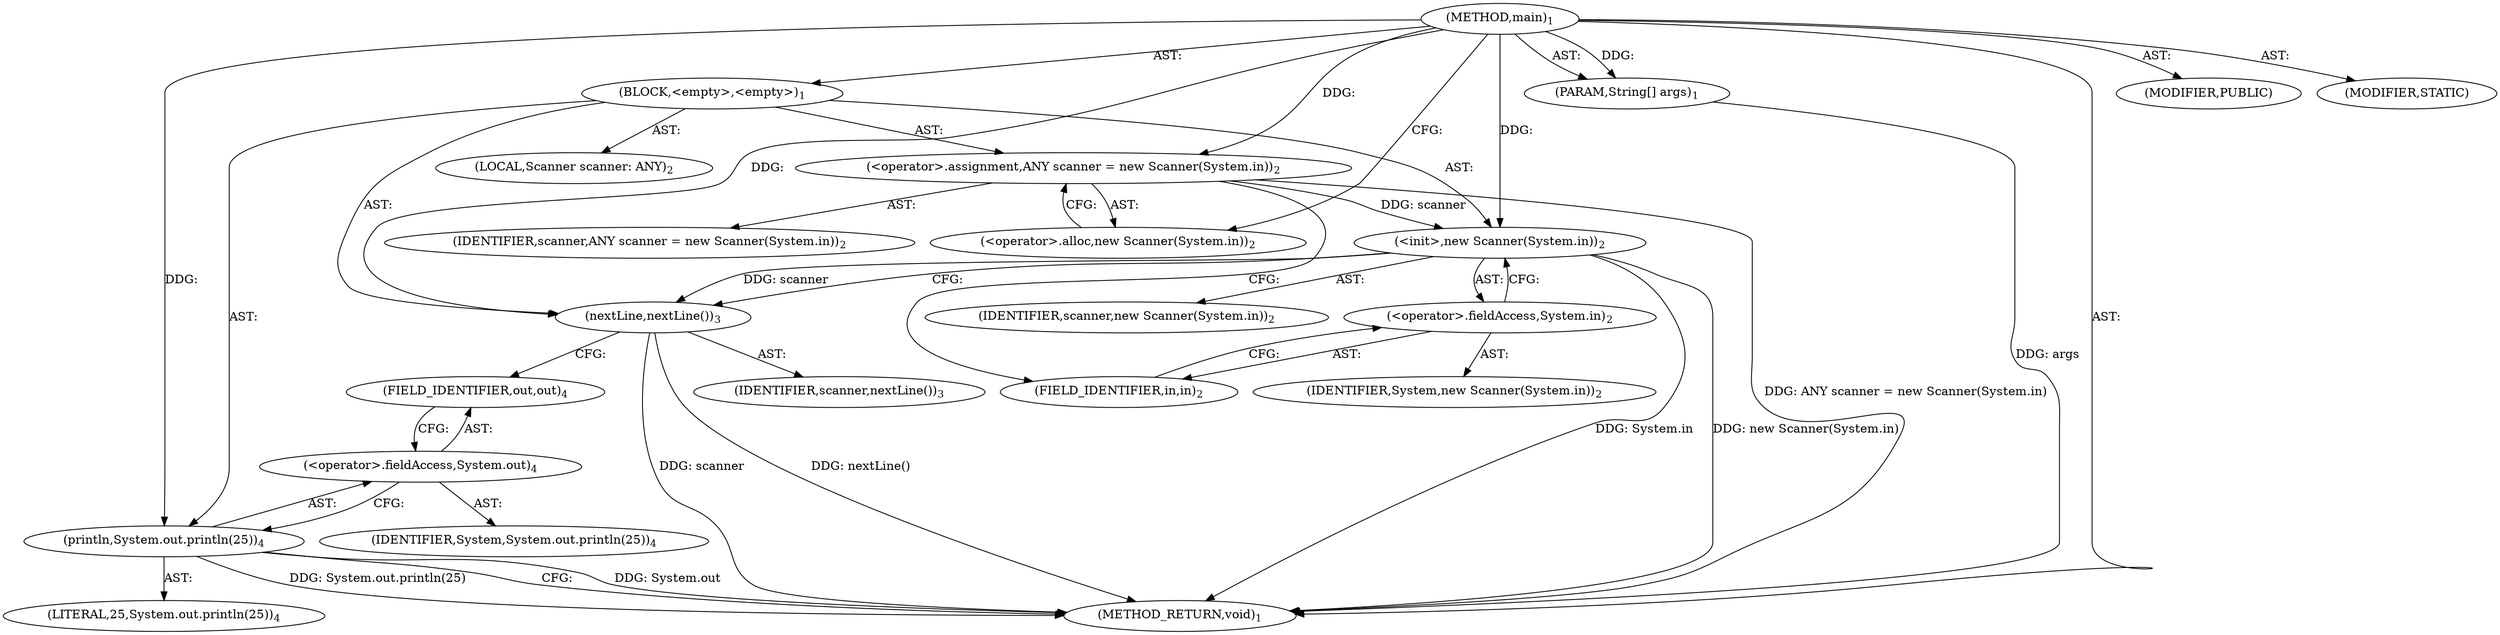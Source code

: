 digraph "main" {  
"19" [label = <(METHOD,main)<SUB>1</SUB>> ]
"20" [label = <(PARAM,String[] args)<SUB>1</SUB>> ]
"21" [label = <(BLOCK,&lt;empty&gt;,&lt;empty&gt;)<SUB>1</SUB>> ]
"4" [label = <(LOCAL,Scanner scanner: ANY)<SUB>2</SUB>> ]
"22" [label = <(&lt;operator&gt;.assignment,ANY scanner = new Scanner(System.in))<SUB>2</SUB>> ]
"23" [label = <(IDENTIFIER,scanner,ANY scanner = new Scanner(System.in))<SUB>2</SUB>> ]
"24" [label = <(&lt;operator&gt;.alloc,new Scanner(System.in))<SUB>2</SUB>> ]
"25" [label = <(&lt;init&gt;,new Scanner(System.in))<SUB>2</SUB>> ]
"3" [label = <(IDENTIFIER,scanner,new Scanner(System.in))<SUB>2</SUB>> ]
"26" [label = <(&lt;operator&gt;.fieldAccess,System.in)<SUB>2</SUB>> ]
"27" [label = <(IDENTIFIER,System,new Scanner(System.in))<SUB>2</SUB>> ]
"28" [label = <(FIELD_IDENTIFIER,in,in)<SUB>2</SUB>> ]
"29" [label = <(nextLine,nextLine())<SUB>3</SUB>> ]
"30" [label = <(IDENTIFIER,scanner,nextLine())<SUB>3</SUB>> ]
"31" [label = <(println,System.out.println(25))<SUB>4</SUB>> ]
"32" [label = <(&lt;operator&gt;.fieldAccess,System.out)<SUB>4</SUB>> ]
"33" [label = <(IDENTIFIER,System,System.out.println(25))<SUB>4</SUB>> ]
"34" [label = <(FIELD_IDENTIFIER,out,out)<SUB>4</SUB>> ]
"35" [label = <(LITERAL,25,System.out.println(25))<SUB>4</SUB>> ]
"36" [label = <(MODIFIER,PUBLIC)> ]
"37" [label = <(MODIFIER,STATIC)> ]
"38" [label = <(METHOD_RETURN,void)<SUB>1</SUB>> ]
  "19" -> "20"  [ label = "AST: "] 
  "19" -> "21"  [ label = "AST: "] 
  "19" -> "36"  [ label = "AST: "] 
  "19" -> "37"  [ label = "AST: "] 
  "19" -> "38"  [ label = "AST: "] 
  "21" -> "4"  [ label = "AST: "] 
  "21" -> "22"  [ label = "AST: "] 
  "21" -> "25"  [ label = "AST: "] 
  "21" -> "29"  [ label = "AST: "] 
  "21" -> "31"  [ label = "AST: "] 
  "22" -> "23"  [ label = "AST: "] 
  "22" -> "24"  [ label = "AST: "] 
  "25" -> "3"  [ label = "AST: "] 
  "25" -> "26"  [ label = "AST: "] 
  "26" -> "27"  [ label = "AST: "] 
  "26" -> "28"  [ label = "AST: "] 
  "29" -> "30"  [ label = "AST: "] 
  "31" -> "32"  [ label = "AST: "] 
  "31" -> "35"  [ label = "AST: "] 
  "32" -> "33"  [ label = "AST: "] 
  "32" -> "34"  [ label = "AST: "] 
  "22" -> "28"  [ label = "CFG: "] 
  "25" -> "29"  [ label = "CFG: "] 
  "29" -> "34"  [ label = "CFG: "] 
  "31" -> "38"  [ label = "CFG: "] 
  "24" -> "22"  [ label = "CFG: "] 
  "26" -> "25"  [ label = "CFG: "] 
  "32" -> "31"  [ label = "CFG: "] 
  "28" -> "26"  [ label = "CFG: "] 
  "34" -> "32"  [ label = "CFG: "] 
  "19" -> "24"  [ label = "CFG: "] 
  "20" -> "38"  [ label = "DDG: args"] 
  "22" -> "38"  [ label = "DDG: ANY scanner = new Scanner(System.in)"] 
  "25" -> "38"  [ label = "DDG: System.in"] 
  "25" -> "38"  [ label = "DDG: new Scanner(System.in)"] 
  "29" -> "38"  [ label = "DDG: scanner"] 
  "29" -> "38"  [ label = "DDG: nextLine()"] 
  "31" -> "38"  [ label = "DDG: System.out"] 
  "31" -> "38"  [ label = "DDG: System.out.println(25)"] 
  "19" -> "20"  [ label = "DDG: "] 
  "19" -> "22"  [ label = "DDG: "] 
  "22" -> "25"  [ label = "DDG: scanner"] 
  "19" -> "25"  [ label = "DDG: "] 
  "25" -> "29"  [ label = "DDG: scanner"] 
  "19" -> "29"  [ label = "DDG: "] 
  "19" -> "31"  [ label = "DDG: "] 
}

